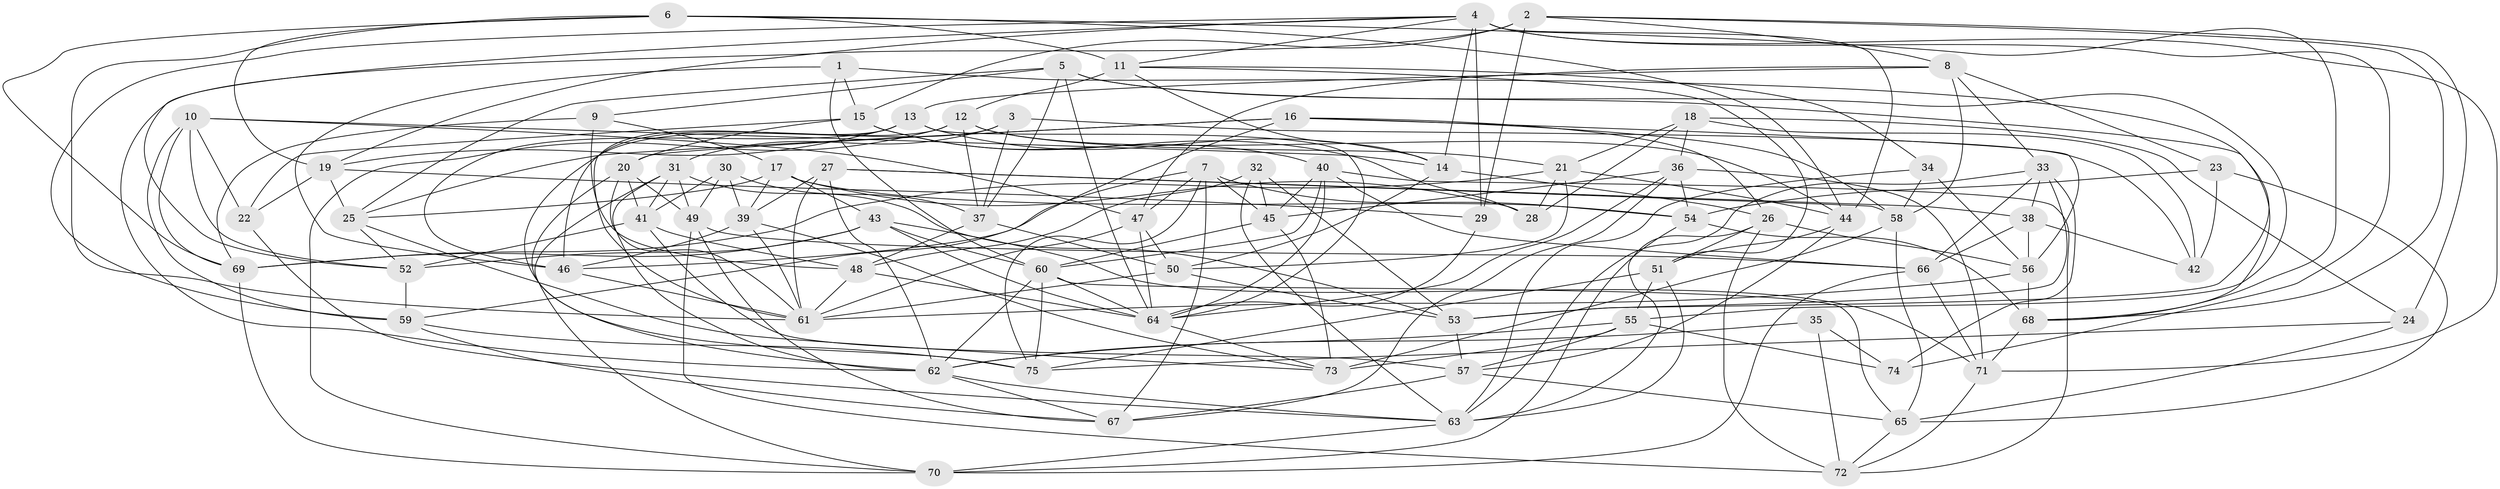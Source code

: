 // original degree distribution, {4: 1.0}
// Generated by graph-tools (version 1.1) at 2025/27/03/09/25 03:27:02]
// undirected, 75 vertices, 218 edges
graph export_dot {
graph [start="1"]
  node [color=gray90,style=filled];
  1;
  2;
  3;
  4;
  5;
  6;
  7;
  8;
  9;
  10;
  11;
  12;
  13;
  14;
  15;
  16;
  17;
  18;
  19;
  20;
  21;
  22;
  23;
  24;
  25;
  26;
  27;
  28;
  29;
  30;
  31;
  32;
  33;
  34;
  35;
  36;
  37;
  38;
  39;
  40;
  41;
  42;
  43;
  44;
  45;
  46;
  47;
  48;
  49;
  50;
  51;
  52;
  53;
  54;
  55;
  56;
  57;
  58;
  59;
  60;
  61;
  62;
  63;
  64;
  65;
  66;
  67;
  68;
  69;
  70;
  71;
  72;
  73;
  74;
  75;
  1 -- 15 [weight=1.0];
  1 -- 46 [weight=1.0];
  1 -- 60 [weight=1.0];
  1 -- 68 [weight=1.0];
  2 -- 8 [weight=1.0];
  2 -- 15 [weight=1.0];
  2 -- 24 [weight=1.0];
  2 -- 29 [weight=1.0];
  2 -- 62 [weight=1.0];
  2 -- 68 [weight=1.0];
  3 -- 31 [weight=1.0];
  3 -- 37 [weight=1.0];
  3 -- 42 [weight=1.0];
  3 -- 75 [weight=1.0];
  4 -- 11 [weight=1.0];
  4 -- 14 [weight=1.0];
  4 -- 19 [weight=1.0];
  4 -- 29 [weight=1.0];
  4 -- 44 [weight=1.0];
  4 -- 52 [weight=1.0];
  4 -- 59 [weight=1.0];
  4 -- 71 [weight=1.0];
  4 -- 74 [weight=2.0];
  5 -- 9 [weight=1.0];
  5 -- 25 [weight=1.0];
  5 -- 37 [weight=1.0];
  5 -- 53 [weight=1.0];
  5 -- 55 [weight=1.0];
  5 -- 64 [weight=1.0];
  6 -- 11 [weight=1.0];
  6 -- 19 [weight=1.0];
  6 -- 44 [weight=1.0];
  6 -- 61 [weight=1.0];
  6 -- 68 [weight=1.0];
  6 -- 69 [weight=1.0];
  7 -- 45 [weight=1.0];
  7 -- 46 [weight=1.0];
  7 -- 47 [weight=1.0];
  7 -- 54 [weight=1.0];
  7 -- 67 [weight=1.0];
  7 -- 75 [weight=1.0];
  8 -- 13 [weight=1.0];
  8 -- 23 [weight=1.0];
  8 -- 33 [weight=1.0];
  8 -- 47 [weight=1.0];
  8 -- 58 [weight=1.0];
  9 -- 17 [weight=1.0];
  9 -- 48 [weight=1.0];
  9 -- 69 [weight=1.0];
  10 -- 14 [weight=1.0];
  10 -- 22 [weight=1.0];
  10 -- 47 [weight=1.0];
  10 -- 52 [weight=1.0];
  10 -- 59 [weight=1.0];
  10 -- 69 [weight=1.0];
  11 -- 12 [weight=1.0];
  11 -- 14 [weight=1.0];
  11 -- 34 [weight=1.0];
  11 -- 51 [weight=1.0];
  12 -- 21 [weight=1.0];
  12 -- 37 [weight=1.0];
  12 -- 44 [weight=1.0];
  12 -- 46 [weight=1.0];
  12 -- 70 [weight=1.0];
  13 -- 14 [weight=1.0];
  13 -- 19 [weight=1.0];
  13 -- 46 [weight=1.0];
  13 -- 61 [weight=1.0];
  13 -- 64 [weight=1.0];
  14 -- 26 [weight=1.0];
  14 -- 50 [weight=1.0];
  15 -- 20 [weight=1.0];
  15 -- 22 [weight=1.0];
  15 -- 28 [weight=1.0];
  15 -- 40 [weight=1.0];
  16 -- 20 [weight=1.0];
  16 -- 25 [weight=1.0];
  16 -- 26 [weight=1.0];
  16 -- 56 [weight=1.0];
  16 -- 58 [weight=1.0];
  16 -- 59 [weight=1.0];
  17 -- 25 [weight=1.0];
  17 -- 28 [weight=1.0];
  17 -- 39 [weight=1.0];
  17 -- 43 [weight=1.0];
  17 -- 54 [weight=1.0];
  18 -- 21 [weight=1.0];
  18 -- 24 [weight=1.0];
  18 -- 28 [weight=1.0];
  18 -- 36 [weight=1.0];
  18 -- 42 [weight=2.0];
  19 -- 22 [weight=1.0];
  19 -- 25 [weight=1.0];
  19 -- 29 [weight=1.0];
  20 -- 41 [weight=1.0];
  20 -- 49 [weight=1.0];
  20 -- 61 [weight=1.0];
  20 -- 62 [weight=1.0];
  21 -- 28 [weight=1.0];
  21 -- 44 [weight=1.0];
  21 -- 50 [weight=1.0];
  21 -- 69 [weight=1.0];
  22 -- 63 [weight=1.0];
  23 -- 42 [weight=1.0];
  23 -- 54 [weight=1.0];
  23 -- 65 [weight=1.0];
  24 -- 65 [weight=1.0];
  24 -- 75 [weight=1.0];
  25 -- 52 [weight=1.0];
  25 -- 73 [weight=1.0];
  26 -- 51 [weight=1.0];
  26 -- 56 [weight=1.0];
  26 -- 63 [weight=1.0];
  26 -- 72 [weight=1.0];
  27 -- 38 [weight=1.0];
  27 -- 39 [weight=1.0];
  27 -- 58 [weight=1.0];
  27 -- 61 [weight=1.0];
  27 -- 62 [weight=2.0];
  29 -- 64 [weight=1.0];
  30 -- 37 [weight=1.0];
  30 -- 39 [weight=1.0];
  30 -- 41 [weight=1.0];
  30 -- 49 [weight=1.0];
  31 -- 41 [weight=1.0];
  31 -- 49 [weight=1.0];
  31 -- 53 [weight=1.0];
  31 -- 62 [weight=1.0];
  31 -- 70 [weight=1.0];
  32 -- 45 [weight=1.0];
  32 -- 48 [weight=1.0];
  32 -- 53 [weight=1.0];
  32 -- 63 [weight=1.0];
  33 -- 38 [weight=1.0];
  33 -- 53 [weight=1.0];
  33 -- 63 [weight=1.0];
  33 -- 66 [weight=1.0];
  33 -- 74 [weight=1.0];
  34 -- 56 [weight=1.0];
  34 -- 58 [weight=1.0];
  34 -- 63 [weight=1.0];
  35 -- 62 [weight=1.0];
  35 -- 72 [weight=1.0];
  35 -- 74 [weight=2.0];
  36 -- 45 [weight=1.0];
  36 -- 54 [weight=1.0];
  36 -- 64 [weight=1.0];
  36 -- 67 [weight=1.0];
  36 -- 71 [weight=1.0];
  37 -- 48 [weight=1.0];
  37 -- 50 [weight=1.0];
  38 -- 42 [weight=2.0];
  38 -- 56 [weight=1.0];
  38 -- 66 [weight=1.0];
  39 -- 46 [weight=1.0];
  39 -- 61 [weight=1.0];
  39 -- 73 [weight=1.0];
  40 -- 45 [weight=1.0];
  40 -- 60 [weight=1.0];
  40 -- 64 [weight=1.0];
  40 -- 66 [weight=1.0];
  40 -- 72 [weight=1.0];
  41 -- 48 [weight=1.0];
  41 -- 52 [weight=1.0];
  41 -- 57 [weight=1.0];
  43 -- 52 [weight=1.0];
  43 -- 60 [weight=1.0];
  43 -- 64 [weight=1.0];
  43 -- 69 [weight=1.0];
  43 -- 71 [weight=1.0];
  44 -- 51 [weight=1.0];
  44 -- 57 [weight=1.0];
  45 -- 60 [weight=1.0];
  45 -- 73 [weight=1.0];
  46 -- 61 [weight=1.0];
  47 -- 50 [weight=1.0];
  47 -- 61 [weight=1.0];
  47 -- 64 [weight=1.0];
  48 -- 61 [weight=1.0];
  48 -- 64 [weight=1.0];
  49 -- 66 [weight=1.0];
  49 -- 67 [weight=1.0];
  49 -- 72 [weight=1.0];
  50 -- 53 [weight=1.0];
  50 -- 61 [weight=1.0];
  51 -- 55 [weight=1.0];
  51 -- 63 [weight=1.0];
  51 -- 75 [weight=1.0];
  52 -- 59 [weight=1.0];
  53 -- 57 [weight=1.0];
  54 -- 68 [weight=1.0];
  54 -- 70 [weight=1.0];
  55 -- 57 [weight=1.0];
  55 -- 62 [weight=1.0];
  55 -- 73 [weight=1.0];
  55 -- 74 [weight=1.0];
  56 -- 61 [weight=1.0];
  56 -- 68 [weight=1.0];
  57 -- 65 [weight=1.0];
  57 -- 67 [weight=1.0];
  58 -- 65 [weight=1.0];
  58 -- 73 [weight=1.0];
  59 -- 67 [weight=1.0];
  59 -- 75 [weight=1.0];
  60 -- 62 [weight=1.0];
  60 -- 64 [weight=1.0];
  60 -- 65 [weight=1.0];
  60 -- 75 [weight=1.0];
  62 -- 63 [weight=1.0];
  62 -- 67 [weight=1.0];
  63 -- 70 [weight=1.0];
  64 -- 73 [weight=1.0];
  65 -- 72 [weight=1.0];
  66 -- 70 [weight=1.0];
  66 -- 71 [weight=1.0];
  68 -- 71 [weight=1.0];
  69 -- 70 [weight=1.0];
  71 -- 72 [weight=1.0];
}
